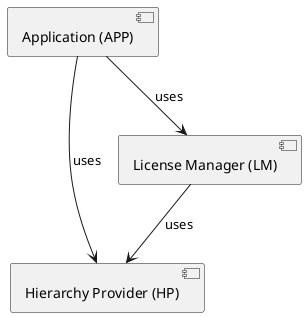 @startuml
component  [Hierarchy Provider (HP)] as HP
component  [License Manager (LM)] as LM
component  [Application (APP)] as APP

APP --> HP : uses
APP --> LM : uses
LM --> HP : uses

@enduml
